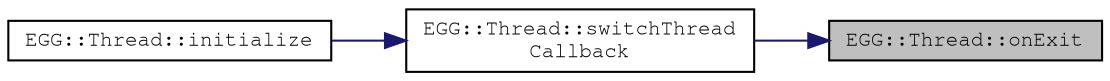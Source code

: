 digraph "EGG::Thread::onExit"
{
 // LATEX_PDF_SIZE
  edge [fontname="FreeMono",fontsize="10",labelfontname="FreeMono",labelfontsize="10"];
  node [fontname="FreeMono",fontsize="10",shape=record];
  rankdir="RL";
  Node1 [label="EGG::Thread::onExit",height=0.2,width=0.4,color="black", fillcolor="grey75", style="filled", fontcolor="black",tooltip="< [vt+0x14]"];
  Node1 -> Node2 [dir="back",color="midnightblue",fontsize="10",style="solid",fontname="FreeMono"];
  Node2 [label="EGG::Thread::switchThread\lCallback",height=0.2,width=0.4,color="black", fillcolor="white", style="filled",URL="$class_e_g_g_1_1_thread.html#a277a20ae3c47826fb11f094dfcbc1910",tooltip="The callback for switching threads."];
  Node2 -> Node3 [dir="back",color="midnightblue",fontsize="10",style="solid",fontname="FreeMono"];
  Node3 [label="EGG::Thread::initialize",height=0.2,width=0.4,color="black", fillcolor="white", style="filled",URL="$class_e_g_g_1_1_thread.html#abbfc0a82282070f7ac540cde4f2199bb",tooltip="Initialize EGG Thread."];
}
